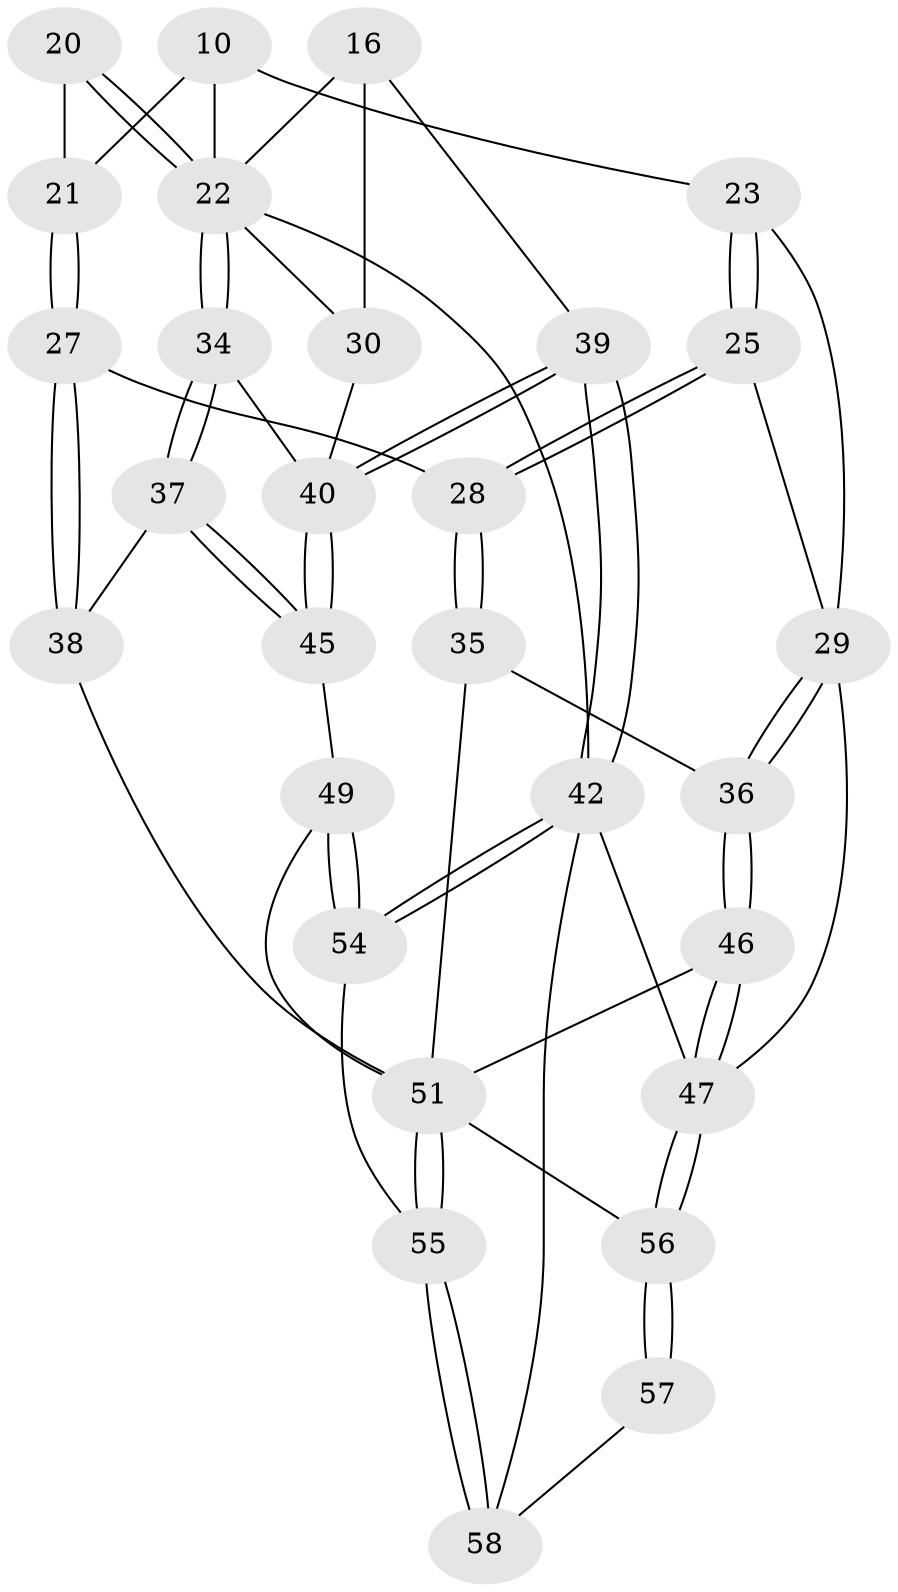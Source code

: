 // original degree distribution, {3: 0.06896551724137931, 4: 0.1896551724137931, 5: 0.5172413793103449, 6: 0.22413793103448276}
// Generated by graph-tools (version 1.1) at 2025/06/03/04/25 22:06:06]
// undirected, 29 vertices, 69 edges
graph export_dot {
graph [start="1"]
  node [color=gray90,style=filled];
  10 [pos="+0.3425120675348301+0.16579278088285912",super="+9+8+1"];
  16 [pos="+0.763996444401166+0.09301504552202224",super="+15"];
  20 [pos="+0.6049533867499851+0.3270400371731935"];
  21 [pos="+0.3705573710435398+0.28190111752614405"];
  22 [pos="+0.647984682580329+0.3527240759763336",super="+18+13"];
  23 [pos="+0.1427674983713321+0.18273643943498094",super="+19+6+7"];
  25 [pos="+0.1265363655036301+0.2987753594676234"];
  27 [pos="+0.34001918736113795+0.3438770957457701"];
  28 [pos="+0.13600131076578512+0.3164153064837025"];
  29 [pos="+0+0.3611450787827105",super="+26"];
  30 [pos="+0.8538924364698617+0.255093495044561",super="+17"];
  34 [pos="+0.6583502638996751+0.4274969753113657"];
  35 [pos="+0.08624826874319916+0.44103985635281423"];
  36 [pos="+0+0.38009245931688135"];
  37 [pos="+0.6432355552682605+0.4943987513070317"];
  38 [pos="+0.33992841290405207+0.5085645947407353"];
  39 [pos="+1+0.7944987999930012",super="+31"];
  40 [pos="+1+0.7713830983903041",super="+33+32"];
  42 [pos="+1+1",super="+41"];
  45 [pos="+0.7174456491150734+0.6657546498180082"];
  46 [pos="+0+0.74552869881276"];
  47 [pos="+0+1",super="+4"];
  49 [pos="+0.5913946125588794+0.7493590595852904"];
  51 [pos="+0.33510197838695494+0.8149471451047821",super="+50+43+48"];
  54 [pos="+0.5585186790657422+0.886677791964604"];
  55 [pos="+0.5123114959571416+0.9457474533489721"];
  56 [pos="+0+1",super="+53+52"];
  57 [pos="+0.2762431039599402+1"];
  58 [pos="+0.45810748071796126+1"];
  10 -- 21;
  10 -- 22 [weight=2];
  10 -- 23 [weight=2];
  16 -- 30 [weight=2];
  16 -- 22;
  16 -- 39;
  20 -- 21;
  20 -- 22 [weight=2];
  20 -- 22;
  21 -- 27;
  21 -- 27;
  22 -- 34;
  22 -- 34;
  22 -- 30;
  22 -- 42;
  23 -- 25;
  23 -- 25;
  23 -- 29;
  25 -- 28;
  25 -- 28;
  25 -- 29;
  27 -- 28;
  27 -- 38;
  27 -- 38;
  28 -- 35;
  28 -- 35;
  29 -- 36;
  29 -- 36;
  29 -- 47 [weight=2];
  30 -- 40;
  34 -- 37;
  34 -- 37;
  34 -- 40;
  35 -- 36;
  35 -- 51;
  36 -- 46;
  36 -- 46;
  37 -- 38;
  37 -- 45;
  37 -- 45;
  38 -- 51;
  39 -- 40 [weight=2];
  39 -- 40;
  39 -- 42 [weight=2];
  39 -- 42;
  40 -- 45;
  40 -- 45;
  42 -- 54;
  42 -- 54;
  42 -- 58;
  42 -- 47 [weight=2];
  45 -- 49;
  46 -- 47;
  46 -- 47;
  46 -- 51;
  47 -- 56;
  47 -- 56;
  49 -- 54;
  49 -- 54;
  49 -- 51;
  51 -- 55;
  51 -- 55;
  51 -- 56 [weight=2];
  54 -- 55;
  55 -- 58;
  55 -- 58;
  56 -- 57 [weight=2];
  56 -- 57;
  57 -- 58;
}
